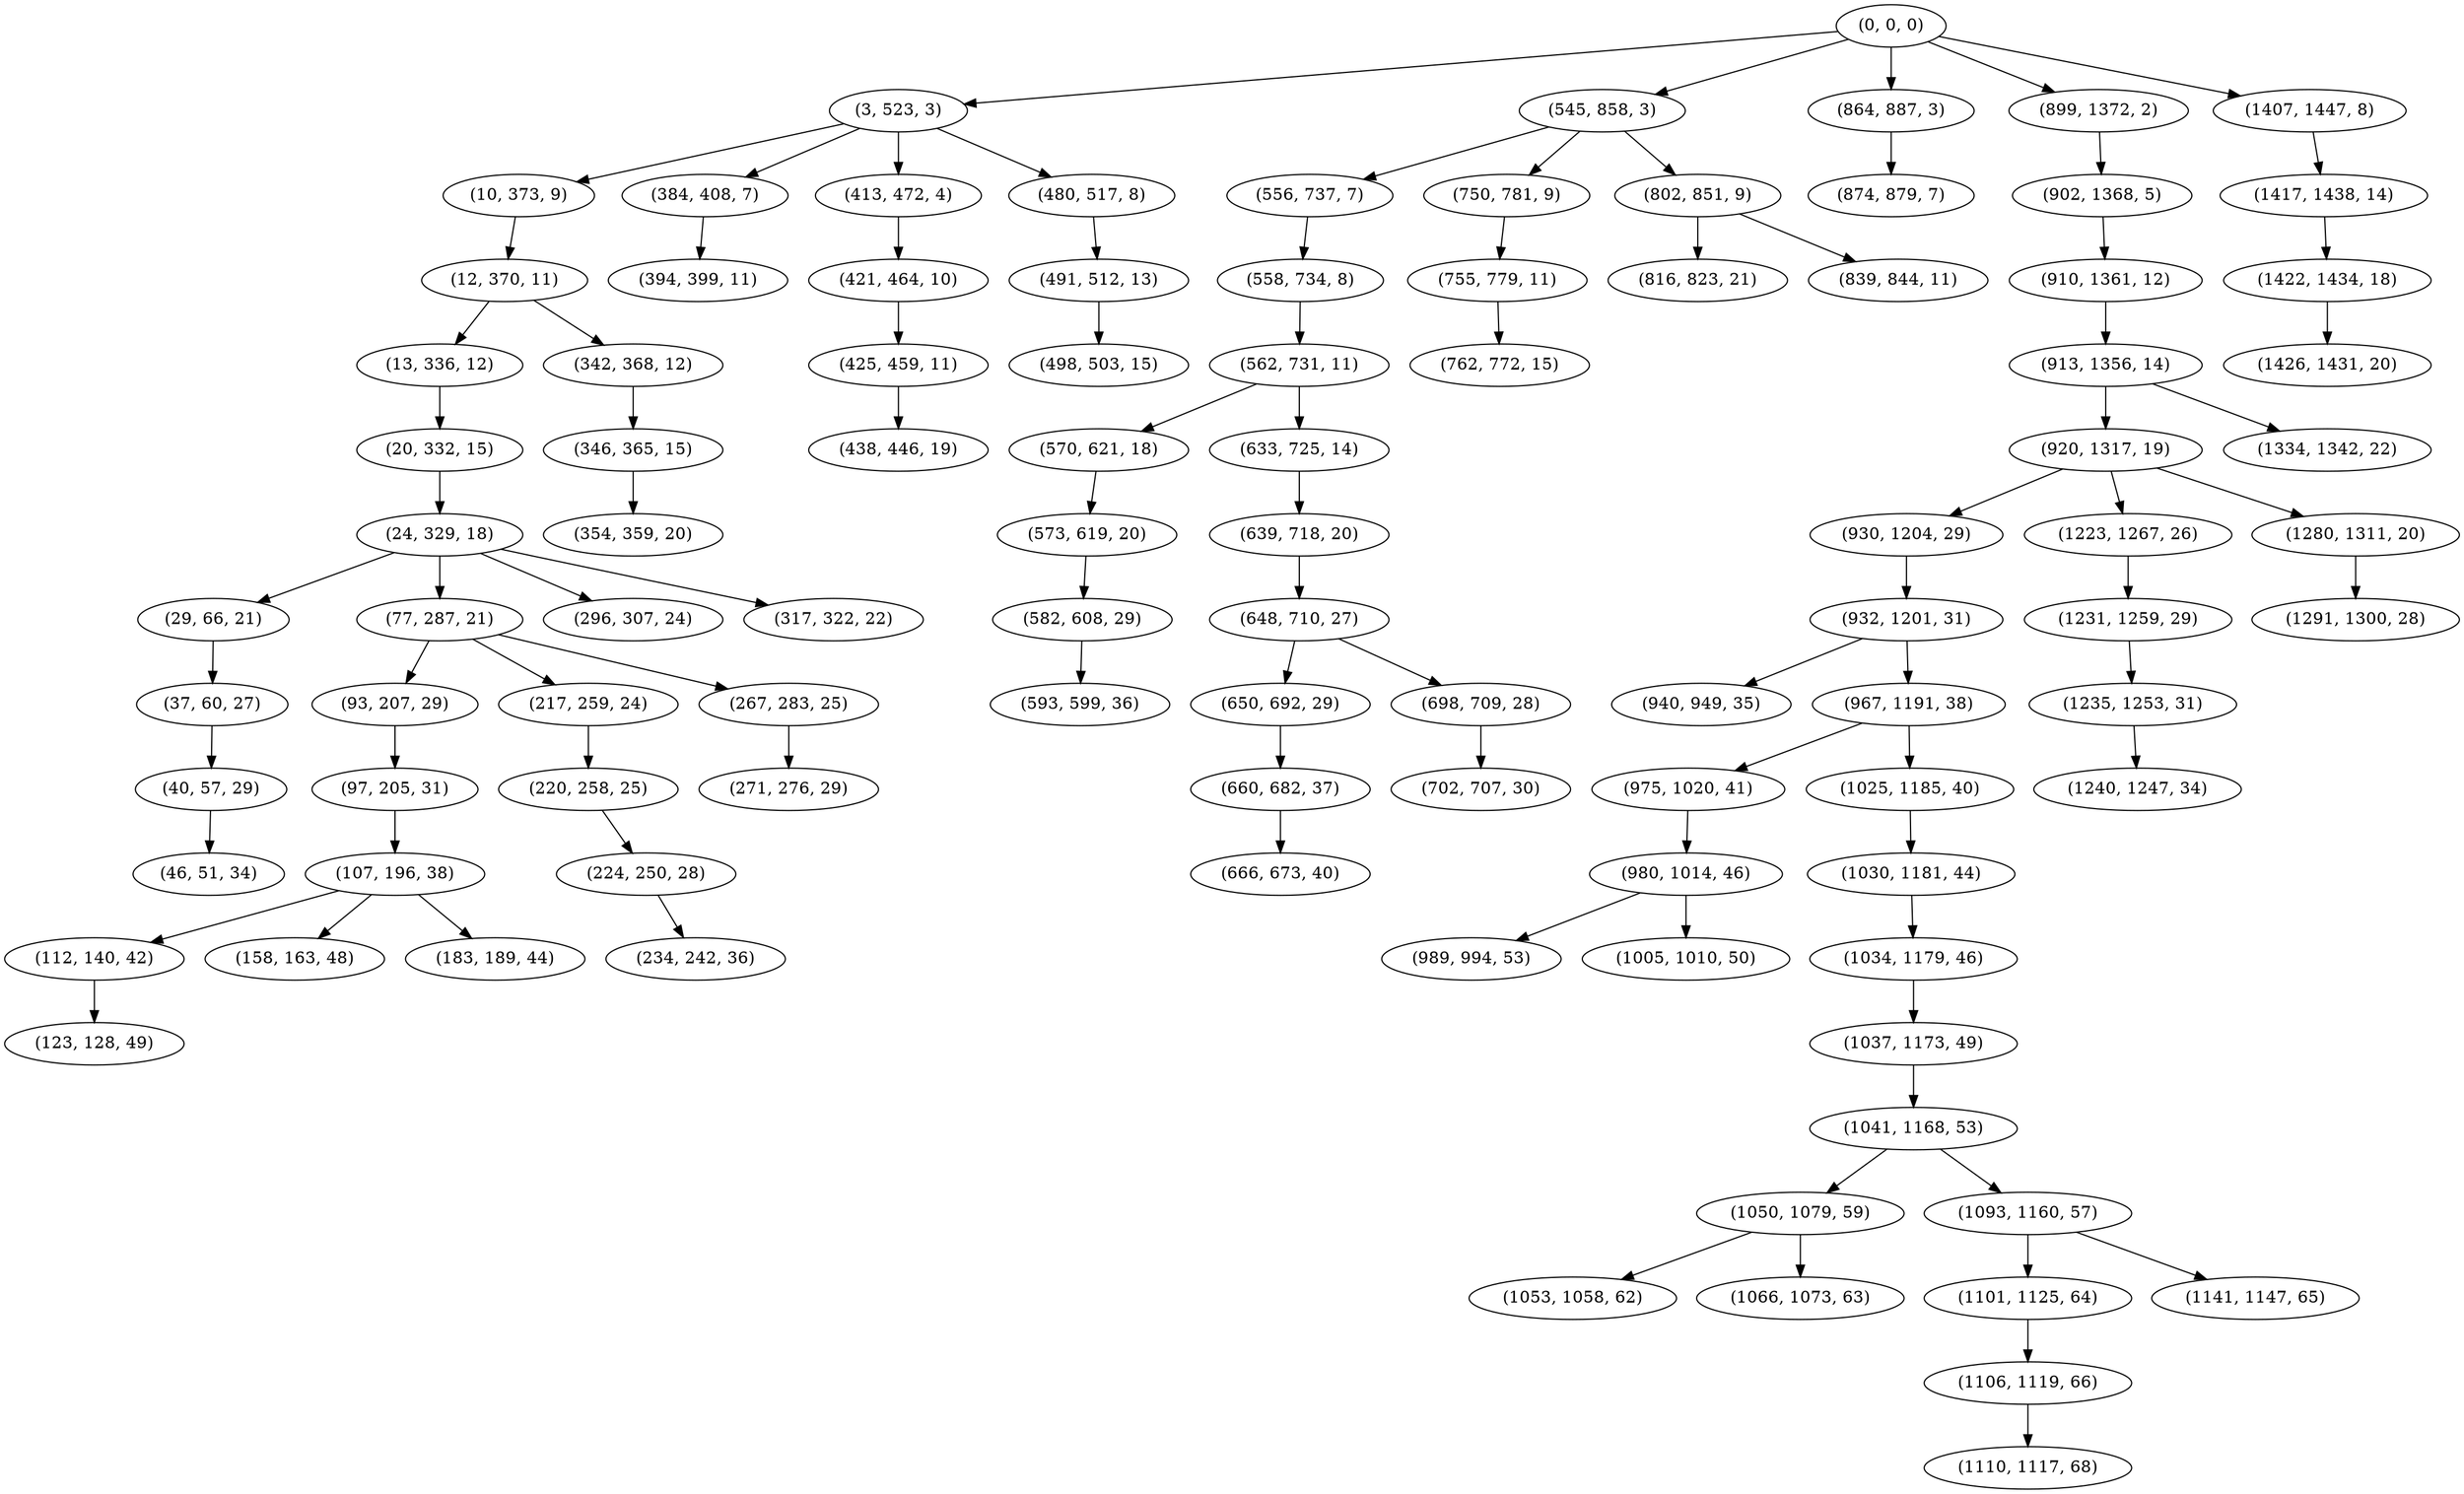 digraph tree {
    "(0, 0, 0)";
    "(3, 523, 3)";
    "(10, 373, 9)";
    "(12, 370, 11)";
    "(13, 336, 12)";
    "(20, 332, 15)";
    "(24, 329, 18)";
    "(29, 66, 21)";
    "(37, 60, 27)";
    "(40, 57, 29)";
    "(46, 51, 34)";
    "(77, 287, 21)";
    "(93, 207, 29)";
    "(97, 205, 31)";
    "(107, 196, 38)";
    "(112, 140, 42)";
    "(123, 128, 49)";
    "(158, 163, 48)";
    "(183, 189, 44)";
    "(217, 259, 24)";
    "(220, 258, 25)";
    "(224, 250, 28)";
    "(234, 242, 36)";
    "(267, 283, 25)";
    "(271, 276, 29)";
    "(296, 307, 24)";
    "(317, 322, 22)";
    "(342, 368, 12)";
    "(346, 365, 15)";
    "(354, 359, 20)";
    "(384, 408, 7)";
    "(394, 399, 11)";
    "(413, 472, 4)";
    "(421, 464, 10)";
    "(425, 459, 11)";
    "(438, 446, 19)";
    "(480, 517, 8)";
    "(491, 512, 13)";
    "(498, 503, 15)";
    "(545, 858, 3)";
    "(556, 737, 7)";
    "(558, 734, 8)";
    "(562, 731, 11)";
    "(570, 621, 18)";
    "(573, 619, 20)";
    "(582, 608, 29)";
    "(593, 599, 36)";
    "(633, 725, 14)";
    "(639, 718, 20)";
    "(648, 710, 27)";
    "(650, 692, 29)";
    "(660, 682, 37)";
    "(666, 673, 40)";
    "(698, 709, 28)";
    "(702, 707, 30)";
    "(750, 781, 9)";
    "(755, 779, 11)";
    "(762, 772, 15)";
    "(802, 851, 9)";
    "(816, 823, 21)";
    "(839, 844, 11)";
    "(864, 887, 3)";
    "(874, 879, 7)";
    "(899, 1372, 2)";
    "(902, 1368, 5)";
    "(910, 1361, 12)";
    "(913, 1356, 14)";
    "(920, 1317, 19)";
    "(930, 1204, 29)";
    "(932, 1201, 31)";
    "(940, 949, 35)";
    "(967, 1191, 38)";
    "(975, 1020, 41)";
    "(980, 1014, 46)";
    "(989, 994, 53)";
    "(1005, 1010, 50)";
    "(1025, 1185, 40)";
    "(1030, 1181, 44)";
    "(1034, 1179, 46)";
    "(1037, 1173, 49)";
    "(1041, 1168, 53)";
    "(1050, 1079, 59)";
    "(1053, 1058, 62)";
    "(1066, 1073, 63)";
    "(1093, 1160, 57)";
    "(1101, 1125, 64)";
    "(1106, 1119, 66)";
    "(1110, 1117, 68)";
    "(1141, 1147, 65)";
    "(1223, 1267, 26)";
    "(1231, 1259, 29)";
    "(1235, 1253, 31)";
    "(1240, 1247, 34)";
    "(1280, 1311, 20)";
    "(1291, 1300, 28)";
    "(1334, 1342, 22)";
    "(1407, 1447, 8)";
    "(1417, 1438, 14)";
    "(1422, 1434, 18)";
    "(1426, 1431, 20)";
    "(0, 0, 0)" -> "(3, 523, 3)";
    "(0, 0, 0)" -> "(545, 858, 3)";
    "(0, 0, 0)" -> "(864, 887, 3)";
    "(0, 0, 0)" -> "(899, 1372, 2)";
    "(0, 0, 0)" -> "(1407, 1447, 8)";
    "(3, 523, 3)" -> "(10, 373, 9)";
    "(3, 523, 3)" -> "(384, 408, 7)";
    "(3, 523, 3)" -> "(413, 472, 4)";
    "(3, 523, 3)" -> "(480, 517, 8)";
    "(10, 373, 9)" -> "(12, 370, 11)";
    "(12, 370, 11)" -> "(13, 336, 12)";
    "(12, 370, 11)" -> "(342, 368, 12)";
    "(13, 336, 12)" -> "(20, 332, 15)";
    "(20, 332, 15)" -> "(24, 329, 18)";
    "(24, 329, 18)" -> "(29, 66, 21)";
    "(24, 329, 18)" -> "(77, 287, 21)";
    "(24, 329, 18)" -> "(296, 307, 24)";
    "(24, 329, 18)" -> "(317, 322, 22)";
    "(29, 66, 21)" -> "(37, 60, 27)";
    "(37, 60, 27)" -> "(40, 57, 29)";
    "(40, 57, 29)" -> "(46, 51, 34)";
    "(77, 287, 21)" -> "(93, 207, 29)";
    "(77, 287, 21)" -> "(217, 259, 24)";
    "(77, 287, 21)" -> "(267, 283, 25)";
    "(93, 207, 29)" -> "(97, 205, 31)";
    "(97, 205, 31)" -> "(107, 196, 38)";
    "(107, 196, 38)" -> "(112, 140, 42)";
    "(107, 196, 38)" -> "(158, 163, 48)";
    "(107, 196, 38)" -> "(183, 189, 44)";
    "(112, 140, 42)" -> "(123, 128, 49)";
    "(217, 259, 24)" -> "(220, 258, 25)";
    "(220, 258, 25)" -> "(224, 250, 28)";
    "(224, 250, 28)" -> "(234, 242, 36)";
    "(267, 283, 25)" -> "(271, 276, 29)";
    "(342, 368, 12)" -> "(346, 365, 15)";
    "(346, 365, 15)" -> "(354, 359, 20)";
    "(384, 408, 7)" -> "(394, 399, 11)";
    "(413, 472, 4)" -> "(421, 464, 10)";
    "(421, 464, 10)" -> "(425, 459, 11)";
    "(425, 459, 11)" -> "(438, 446, 19)";
    "(480, 517, 8)" -> "(491, 512, 13)";
    "(491, 512, 13)" -> "(498, 503, 15)";
    "(545, 858, 3)" -> "(556, 737, 7)";
    "(545, 858, 3)" -> "(750, 781, 9)";
    "(545, 858, 3)" -> "(802, 851, 9)";
    "(556, 737, 7)" -> "(558, 734, 8)";
    "(558, 734, 8)" -> "(562, 731, 11)";
    "(562, 731, 11)" -> "(570, 621, 18)";
    "(562, 731, 11)" -> "(633, 725, 14)";
    "(570, 621, 18)" -> "(573, 619, 20)";
    "(573, 619, 20)" -> "(582, 608, 29)";
    "(582, 608, 29)" -> "(593, 599, 36)";
    "(633, 725, 14)" -> "(639, 718, 20)";
    "(639, 718, 20)" -> "(648, 710, 27)";
    "(648, 710, 27)" -> "(650, 692, 29)";
    "(648, 710, 27)" -> "(698, 709, 28)";
    "(650, 692, 29)" -> "(660, 682, 37)";
    "(660, 682, 37)" -> "(666, 673, 40)";
    "(698, 709, 28)" -> "(702, 707, 30)";
    "(750, 781, 9)" -> "(755, 779, 11)";
    "(755, 779, 11)" -> "(762, 772, 15)";
    "(802, 851, 9)" -> "(816, 823, 21)";
    "(802, 851, 9)" -> "(839, 844, 11)";
    "(864, 887, 3)" -> "(874, 879, 7)";
    "(899, 1372, 2)" -> "(902, 1368, 5)";
    "(902, 1368, 5)" -> "(910, 1361, 12)";
    "(910, 1361, 12)" -> "(913, 1356, 14)";
    "(913, 1356, 14)" -> "(920, 1317, 19)";
    "(913, 1356, 14)" -> "(1334, 1342, 22)";
    "(920, 1317, 19)" -> "(930, 1204, 29)";
    "(920, 1317, 19)" -> "(1223, 1267, 26)";
    "(920, 1317, 19)" -> "(1280, 1311, 20)";
    "(930, 1204, 29)" -> "(932, 1201, 31)";
    "(932, 1201, 31)" -> "(940, 949, 35)";
    "(932, 1201, 31)" -> "(967, 1191, 38)";
    "(967, 1191, 38)" -> "(975, 1020, 41)";
    "(967, 1191, 38)" -> "(1025, 1185, 40)";
    "(975, 1020, 41)" -> "(980, 1014, 46)";
    "(980, 1014, 46)" -> "(989, 994, 53)";
    "(980, 1014, 46)" -> "(1005, 1010, 50)";
    "(1025, 1185, 40)" -> "(1030, 1181, 44)";
    "(1030, 1181, 44)" -> "(1034, 1179, 46)";
    "(1034, 1179, 46)" -> "(1037, 1173, 49)";
    "(1037, 1173, 49)" -> "(1041, 1168, 53)";
    "(1041, 1168, 53)" -> "(1050, 1079, 59)";
    "(1041, 1168, 53)" -> "(1093, 1160, 57)";
    "(1050, 1079, 59)" -> "(1053, 1058, 62)";
    "(1050, 1079, 59)" -> "(1066, 1073, 63)";
    "(1093, 1160, 57)" -> "(1101, 1125, 64)";
    "(1093, 1160, 57)" -> "(1141, 1147, 65)";
    "(1101, 1125, 64)" -> "(1106, 1119, 66)";
    "(1106, 1119, 66)" -> "(1110, 1117, 68)";
    "(1223, 1267, 26)" -> "(1231, 1259, 29)";
    "(1231, 1259, 29)" -> "(1235, 1253, 31)";
    "(1235, 1253, 31)" -> "(1240, 1247, 34)";
    "(1280, 1311, 20)" -> "(1291, 1300, 28)";
    "(1407, 1447, 8)" -> "(1417, 1438, 14)";
    "(1417, 1438, 14)" -> "(1422, 1434, 18)";
    "(1422, 1434, 18)" -> "(1426, 1431, 20)";
}
